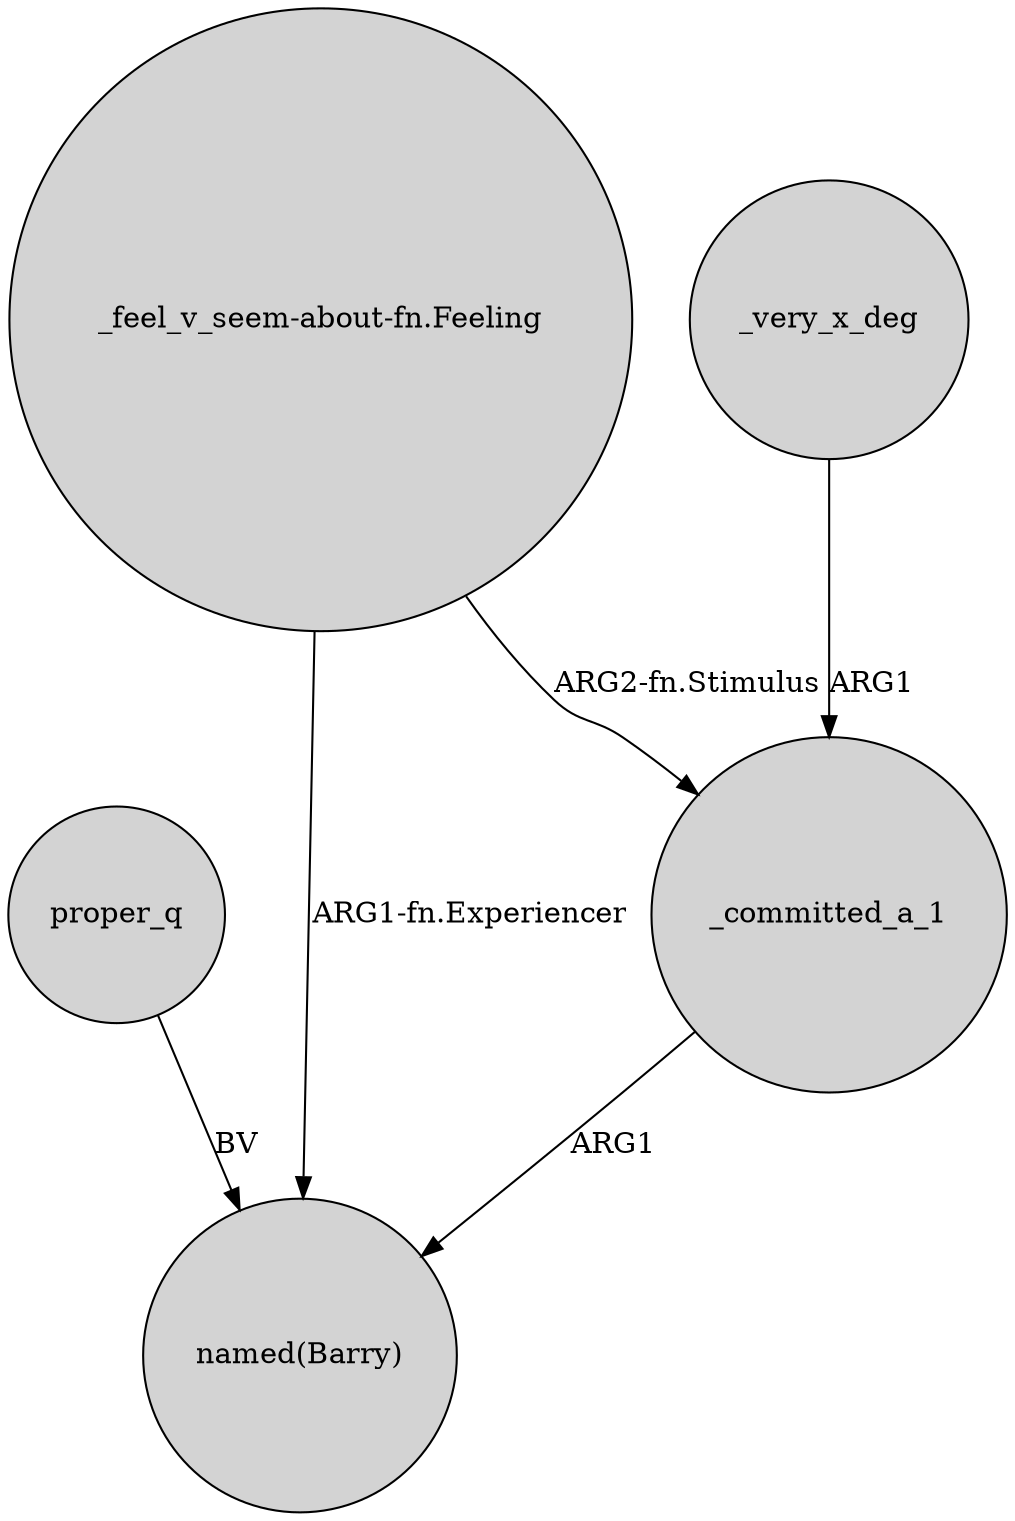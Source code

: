 digraph {
	node [shape=circle style=filled]
	proper_q -> "named(Barry)" [label=BV]
	"_feel_v_seem-about-fn.Feeling" -> "named(Barry)" [label="ARG1-fn.Experiencer"]
	"_feel_v_seem-about-fn.Feeling" -> _committed_a_1 [label="ARG2-fn.Stimulus"]
	_committed_a_1 -> "named(Barry)" [label=ARG1]
	_very_x_deg -> _committed_a_1 [label=ARG1]
}
